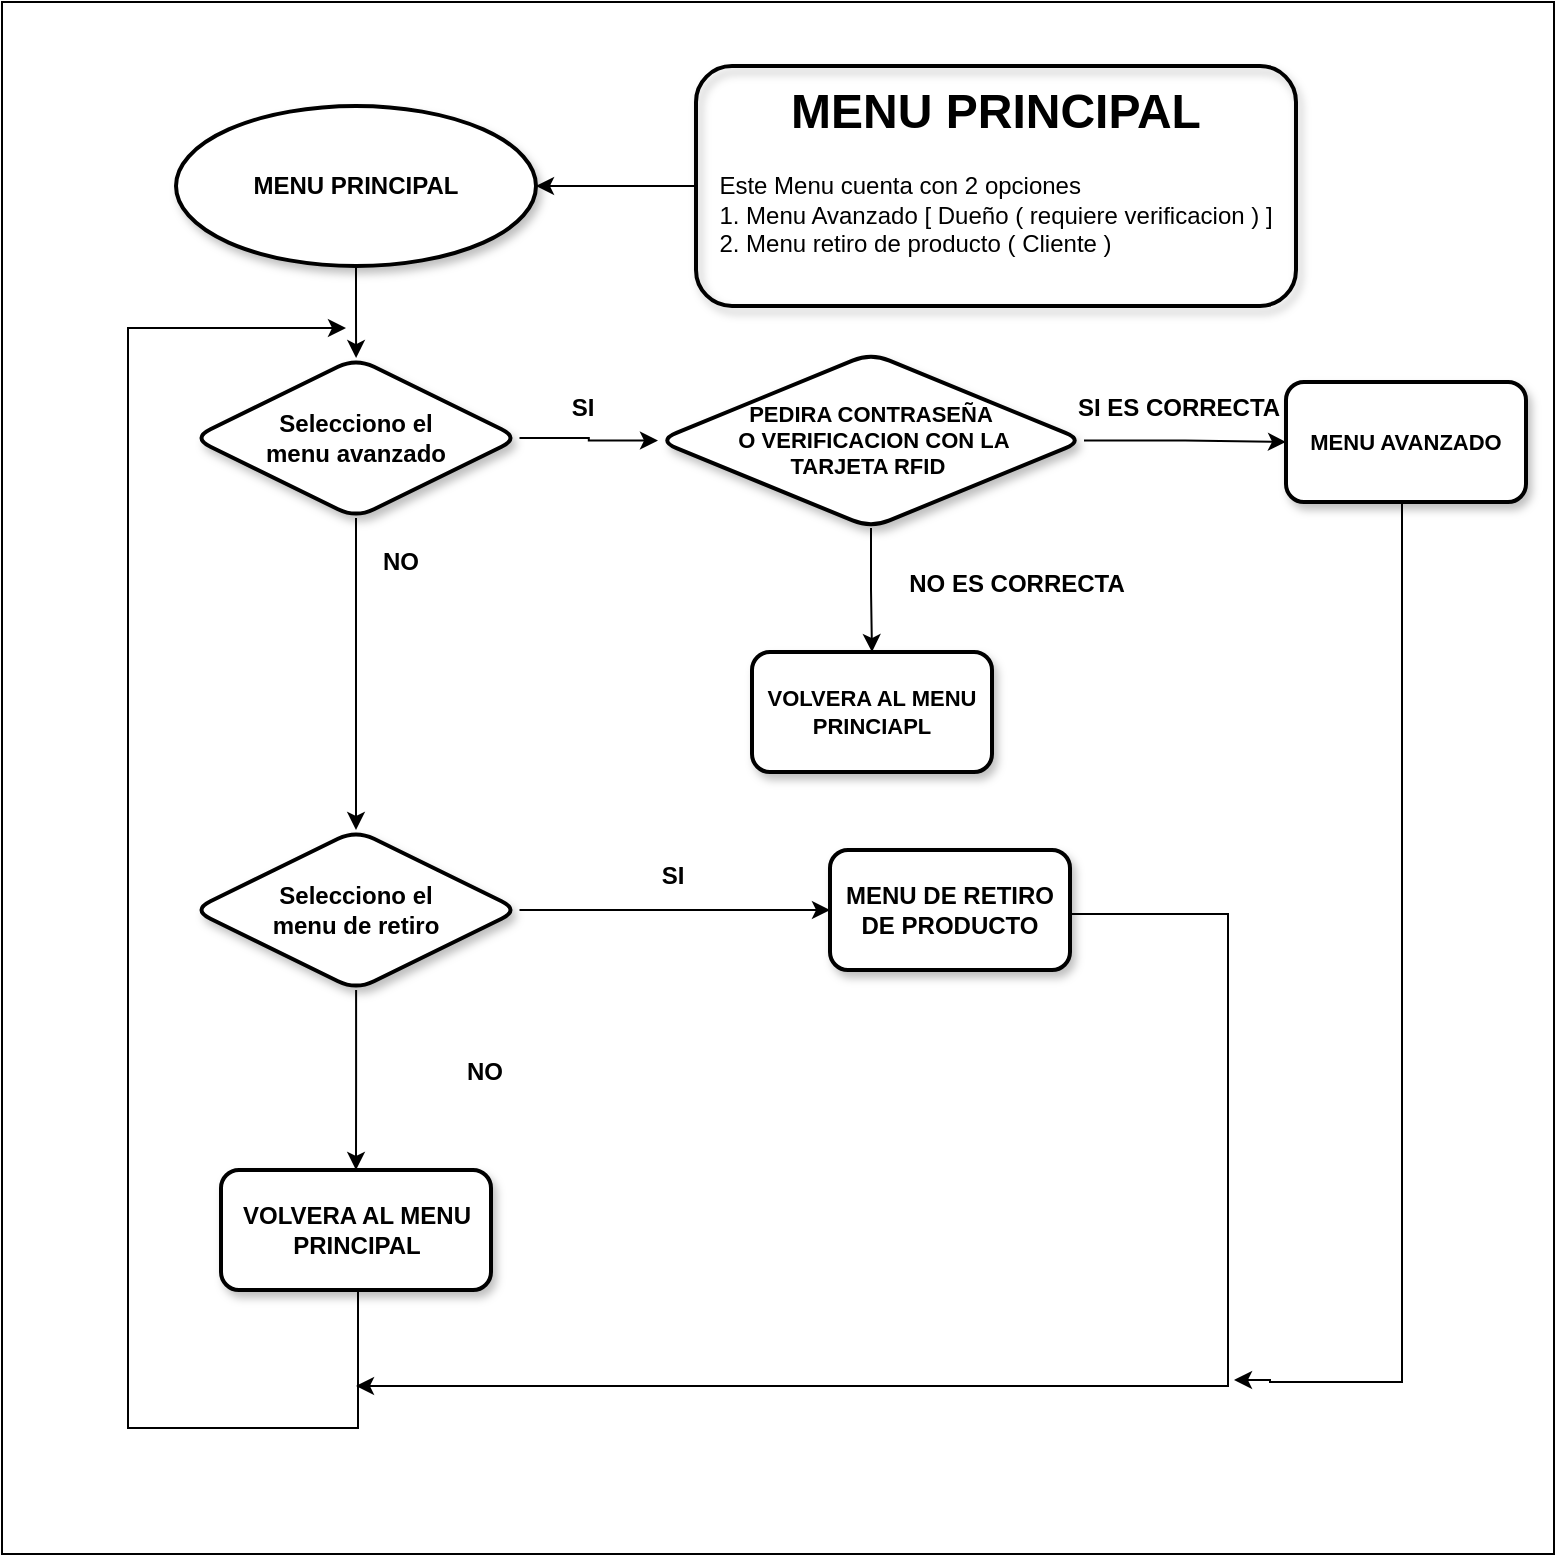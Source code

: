 <mxfile version="22.0.7" type="github" pages="4">
  <diagram name="Página-1" id="APF19slgnpA10nlGvX2n">
    <mxGraphModel dx="896" dy="466" grid="0" gridSize="10" guides="1" tooltips="1" connect="1" arrows="1" fold="1" page="1" pageScale="1" pageWidth="827" pageHeight="1169" math="0" shadow="0">
      <root>
        <mxCell id="0" />
        <mxCell id="1" parent="0" />
        <mxCell id="tMg9E9OkUHhhojzwBcNq-28" value="" style="whiteSpace=wrap;html=1;aspect=fixed;fontColor=#000000;" vertex="1" parent="1">
          <mxGeometry x="39" y="63" width="776" height="776" as="geometry" />
        </mxCell>
        <mxCell id="tMg9E9OkUHhhojzwBcNq-6" value="" style="edgeStyle=orthogonalEdgeStyle;rounded=0;orthogonalLoop=1;jettySize=auto;html=1;" edge="1" parent="1" source="tMg9E9OkUHhhojzwBcNq-1" target="tMg9E9OkUHhhojzwBcNq-5">
          <mxGeometry relative="1" as="geometry" />
        </mxCell>
        <mxCell id="tMg9E9OkUHhhojzwBcNq-1" value="&lt;font style=&quot;vertical-align: inherit;&quot;&gt;&lt;font style=&quot;vertical-align: inherit;&quot;&gt;MENU PRINCIPAL&lt;/font&gt;&lt;/font&gt;" style="ellipse;whiteSpace=wrap;html=1;fontStyle=1;strokeWidth=2;shadow=1;fontColor=#000000;" vertex="1" parent="1">
          <mxGeometry x="126" y="115" width="180" height="80" as="geometry" />
        </mxCell>
        <mxCell id="tMg9E9OkUHhhojzwBcNq-3" style="edgeStyle=orthogonalEdgeStyle;rounded=0;orthogonalLoop=1;jettySize=auto;html=1;entryX=1;entryY=0.5;entryDx=0;entryDy=0;" edge="1" parent="1" source="tMg9E9OkUHhhojzwBcNq-2" target="tMg9E9OkUHhhojzwBcNq-1">
          <mxGeometry relative="1" as="geometry" />
        </mxCell>
        <mxCell id="tMg9E9OkUHhhojzwBcNq-2" value="&lt;h1&gt;MENU PRINCIPAL&lt;/h1&gt;&lt;p&gt;&lt;/p&gt;&lt;div style=&quot;text-align: left;&quot;&gt;&lt;span style=&quot;background-color: initial;&quot;&gt;Este Menu cuenta con 2 opciones&amp;nbsp;&lt;/span&gt;&lt;/div&gt;&lt;div style=&quot;text-align: left;&quot;&gt;&lt;span style=&quot;background-color: initial;&quot;&gt;1. Menu Avanzado [ Dueño ( requiere verificacion ) ]&lt;/span&gt;&lt;/div&gt;&lt;div style=&quot;text-align: left;&quot;&gt;&lt;span style=&quot;background-color: initial;&quot;&gt;2. Menu retiro de producto ( Cliente )&lt;/span&gt;&lt;/div&gt;&lt;p&gt;&lt;/p&gt;" style="text;html=1;strokeColor=default;fillColor=none;spacing=5;spacingTop=-20;whiteSpace=wrap;overflow=hidden;rounded=1;verticalAlign=middle;align=center;fontStyle=0;shadow=1;strokeWidth=2;" vertex="1" parent="1">
          <mxGeometry x="386" y="95" width="300" height="120" as="geometry" />
        </mxCell>
        <mxCell id="tMg9E9OkUHhhojzwBcNq-8" value="" style="edgeStyle=orthogonalEdgeStyle;rounded=0;orthogonalLoop=1;jettySize=auto;html=1;" edge="1" parent="1" source="tMg9E9OkUHhhojzwBcNq-5" target="tMg9E9OkUHhhojzwBcNq-7">
          <mxGeometry relative="1" as="geometry" />
        </mxCell>
        <mxCell id="tMg9E9OkUHhhojzwBcNq-10" value="" style="edgeStyle=orthogonalEdgeStyle;rounded=0;orthogonalLoop=1;jettySize=auto;html=1;entryX=0;entryY=0.5;entryDx=0;entryDy=0;" edge="1" parent="1" source="tMg9E9OkUHhhojzwBcNq-5" target="tMg9E9OkUHhhojzwBcNq-11">
          <mxGeometry relative="1" as="geometry">
            <mxPoint x="348" y="281" as="targetPoint" />
          </mxGeometry>
        </mxCell>
        <mxCell id="tMg9E9OkUHhhojzwBcNq-5" value="Selecciono el&lt;br&gt;menu avanzado" style="rhombus;whiteSpace=wrap;html=1;fontStyle=1;strokeWidth=2;shadow=1;rounded=1;" vertex="1" parent="1">
          <mxGeometry x="134.25" y="241" width="163.5" height="80" as="geometry" />
        </mxCell>
        <mxCell id="tMg9E9OkUHhhojzwBcNq-22" value="" style="edgeStyle=orthogonalEdgeStyle;rounded=0;orthogonalLoop=1;jettySize=auto;html=1;" edge="1" parent="1" source="tMg9E9OkUHhhojzwBcNq-7" target="tMg9E9OkUHhhojzwBcNq-21">
          <mxGeometry relative="1" as="geometry" />
        </mxCell>
        <mxCell id="tMg9E9OkUHhhojzwBcNq-24" value="" style="edgeStyle=orthogonalEdgeStyle;rounded=0;orthogonalLoop=1;jettySize=auto;html=1;" edge="1" parent="1" source="tMg9E9OkUHhhojzwBcNq-7" target="tMg9E9OkUHhhojzwBcNq-23">
          <mxGeometry relative="1" as="geometry" />
        </mxCell>
        <mxCell id="tMg9E9OkUHhhojzwBcNq-7" value="Selecciono el&lt;br&gt;menu de retiro" style="rhombus;whiteSpace=wrap;html=1;fontStyle=1;strokeWidth=2;shadow=1;rounded=1;" vertex="1" parent="1">
          <mxGeometry x="134.25" y="477" width="163.5" height="80" as="geometry" />
        </mxCell>
        <mxCell id="tMg9E9OkUHhhojzwBcNq-18" value="" style="edgeStyle=orthogonalEdgeStyle;rounded=0;orthogonalLoop=1;jettySize=auto;html=1;" edge="1" parent="1" source="tMg9E9OkUHhhojzwBcNq-11" target="tMg9E9OkUHhhojzwBcNq-17">
          <mxGeometry relative="1" as="geometry" />
        </mxCell>
        <mxCell id="tMg9E9OkUHhhojzwBcNq-20" value="" style="edgeStyle=orthogonalEdgeStyle;rounded=0;orthogonalLoop=1;jettySize=auto;html=1;" edge="1" parent="1" source="tMg9E9OkUHhhojzwBcNq-11" target="tMg9E9OkUHhhojzwBcNq-19">
          <mxGeometry relative="1" as="geometry" />
        </mxCell>
        <mxCell id="tMg9E9OkUHhhojzwBcNq-11" value="PEDIRA CONTRASEÑA&lt;br&gt;&amp;nbsp;O VERIFICACION CON LA &lt;br&gt;TARJETA RFID&amp;nbsp;" style="rhombus;whiteSpace=wrap;html=1;fontSize=11;fontStyle=1;strokeWidth=2;shadow=1;rounded=1;" vertex="1" parent="1">
          <mxGeometry x="367" y="238.5" width="213" height="87.5" as="geometry" />
        </mxCell>
        <mxCell id="tMg9E9OkUHhhojzwBcNq-13" value="SI" style="text;html=1;align=center;verticalAlign=middle;resizable=0;points=[];autosize=1;strokeColor=none;fillColor=none;fontStyle=1" vertex="1" parent="1">
          <mxGeometry x="314" y="253" width="29" height="26" as="geometry" />
        </mxCell>
        <mxCell id="tMg9E9OkUHhhojzwBcNq-14" value="&lt;b&gt;NO&lt;/b&gt;" style="text;html=1;align=center;verticalAlign=middle;resizable=0;points=[];autosize=1;strokeColor=none;fillColor=none;" vertex="1" parent="1">
          <mxGeometry x="220" y="330" width="36" height="26" as="geometry" />
        </mxCell>
        <mxCell id="tMg9E9OkUHhhojzwBcNq-15" value="SI ES CORRECTA" style="text;html=1;align=center;verticalAlign=middle;resizable=0;points=[];autosize=1;strokeColor=none;fillColor=none;fontStyle=1" vertex="1" parent="1">
          <mxGeometry x="567" y="253" width="119" height="26" as="geometry" />
        </mxCell>
        <mxCell id="tMg9E9OkUHhhojzwBcNq-16" value="&lt;b&gt;NO ES CORRECTA&lt;/b&gt;" style="text;html=1;align=center;verticalAlign=middle;resizable=0;points=[];autosize=1;strokeColor=none;fillColor=none;" vertex="1" parent="1">
          <mxGeometry x="483" y="341" width="126" height="26" as="geometry" />
        </mxCell>
        <mxCell id="tMg9E9OkUHhhojzwBcNq-17" value="VOLVERA AL MENU PRINCIAPL" style="rounded=1;whiteSpace=wrap;html=1;fontSize=11;fontStyle=1;strokeWidth=2;shadow=1;" vertex="1" parent="1">
          <mxGeometry x="414" y="388" width="120" height="60" as="geometry" />
        </mxCell>
        <mxCell id="jfLacUqsPsJL3dJA0toA-6" style="edgeStyle=orthogonalEdgeStyle;rounded=0;orthogonalLoop=1;jettySize=auto;html=1;" edge="1" parent="1" source="tMg9E9OkUHhhojzwBcNq-19">
          <mxGeometry relative="1" as="geometry">
            <mxPoint x="655" y="752" as="targetPoint" />
            <Array as="points">
              <mxPoint x="739" y="753" />
              <mxPoint x="673" y="753" />
            </Array>
          </mxGeometry>
        </mxCell>
        <mxCell id="tMg9E9OkUHhhojzwBcNq-19" value="MENU AVANZADO" style="whiteSpace=wrap;html=1;fontSize=11;fontStyle=1;strokeWidth=2;shadow=1;rounded=1;" vertex="1" parent="1">
          <mxGeometry x="681" y="253" width="120" height="60" as="geometry" />
        </mxCell>
        <mxCell id="jfLacUqsPsJL3dJA0toA-4" style="edgeStyle=orthogonalEdgeStyle;rounded=0;orthogonalLoop=1;jettySize=auto;html=1;" edge="1" parent="1" source="tMg9E9OkUHhhojzwBcNq-21">
          <mxGeometry relative="1" as="geometry">
            <mxPoint x="216" y="755" as="targetPoint" />
            <Array as="points">
              <mxPoint x="652" y="519" />
              <mxPoint x="652" y="755" />
            </Array>
          </mxGeometry>
        </mxCell>
        <mxCell id="tMg9E9OkUHhhojzwBcNq-21" value="MENU DE RETIRO DE PRODUCTO" style="whiteSpace=wrap;html=1;fontStyle=1;strokeWidth=2;shadow=1;rounded=1;" vertex="1" parent="1">
          <mxGeometry x="453" y="487" width="120" height="60" as="geometry" />
        </mxCell>
        <mxCell id="tMg9E9OkUHhhojzwBcNq-27" style="edgeStyle=orthogonalEdgeStyle;rounded=0;orthogonalLoop=1;jettySize=auto;html=1;" edge="1" parent="1" source="tMg9E9OkUHhhojzwBcNq-23">
          <mxGeometry relative="1" as="geometry">
            <mxPoint x="211" y="226" as="targetPoint" />
            <Array as="points">
              <mxPoint x="217" y="776" />
              <mxPoint x="102" y="776" />
              <mxPoint x="102" y="226" />
            </Array>
          </mxGeometry>
        </mxCell>
        <mxCell id="tMg9E9OkUHhhojzwBcNq-23" value="VOLVERA AL MENU PRINCIPAL" style="whiteSpace=wrap;html=1;fontStyle=1;strokeWidth=2;shadow=1;rounded=1;" vertex="1" parent="1">
          <mxGeometry x="148.5" y="647" width="135" height="60" as="geometry" />
        </mxCell>
        <mxCell id="tMg9E9OkUHhhojzwBcNq-25" value="&lt;b&gt;NO&lt;/b&gt;" style="text;html=1;align=center;verticalAlign=middle;resizable=0;points=[];autosize=1;strokeColor=none;fillColor=none;" vertex="1" parent="1">
          <mxGeometry x="262" y="585" width="36" height="26" as="geometry" />
        </mxCell>
        <mxCell id="tMg9E9OkUHhhojzwBcNq-26" value="SI" style="text;html=1;align=center;verticalAlign=middle;resizable=0;points=[];autosize=1;strokeColor=none;fillColor=none;fontStyle=1" vertex="1" parent="1">
          <mxGeometry x="359" y="487" width="29" height="26" as="geometry" />
        </mxCell>
      </root>
    </mxGraphModel>
  </diagram>
  <diagram id="T8KoNWABM0PVfcYy2Pde" name="Página-2">
    <mxGraphModel dx="3248" dy="1690" grid="0" gridSize="10" guides="1" tooltips="1" connect="1" arrows="1" fold="1" page="1" pageScale="1" pageWidth="827" pageHeight="1169" math="0" shadow="0">
      <root>
        <mxCell id="0" />
        <mxCell id="1" parent="0" />
        <mxCell id="3du2_zEQxWvmOnbrJqdN-27" value="" style="rounded=0;whiteSpace=wrap;html=1;" vertex="1" parent="1">
          <mxGeometry x="12" y="22" width="802" height="1121" as="geometry" />
        </mxCell>
        <mxCell id="VKRl8uOC8hDVrYtvlJkm-4" value="" style="edgeStyle=orthogonalEdgeStyle;rounded=0;orthogonalLoop=1;jettySize=auto;html=1;" edge="1" parent="1" source="GXmu9PDsdeh57t1pYueH-1" target="VKRl8uOC8hDVrYtvlJkm-3">
          <mxGeometry relative="1" as="geometry" />
        </mxCell>
        <mxCell id="GXmu9PDsdeh57t1pYueH-1" value="&lt;font style=&quot;vertical-align: inherit;&quot;&gt;&lt;font style=&quot;vertical-align: inherit;&quot;&gt;MENÚ AVANZADO&lt;/font&gt;&lt;/font&gt;" style="ellipse;whiteSpace=wrap;html=1;fontStyle=1;strokeWidth=2;shadow=1;fontColor=#000000;" vertex="1" parent="1">
          <mxGeometry x="63.75" y="74" width="180" height="80" as="geometry" />
        </mxCell>
        <mxCell id="VKRl8uOC8hDVrYtvlJkm-1" value="&lt;h1&gt;MENÚ AVANZADO&lt;/h1&gt;&lt;p&gt;&lt;/p&gt;&lt;div style=&quot;text-align: left;&quot;&gt;&lt;span style=&quot;background-color: initial;&quot;&gt;Este Menú cuenta con 5 opciones&amp;nbsp;&lt;/span&gt;&lt;/div&gt;&lt;div style=&quot;text-align: left;&quot;&gt;&lt;span style=&quot;background-color: initial;&quot;&gt;1. Recargar una cuenta&lt;br&gt;&lt;/span&gt;&lt;/div&gt;&lt;div style=&quot;text-align: left;&quot;&gt;&lt;span style=&quot;background-color: initial;&quot;&gt;2. Crear nueva cuenta&lt;/span&gt;&lt;/div&gt;&lt;div style=&quot;text-align: left;&quot;&gt;&lt;span style=&quot;background-color: initial;&quot;&gt;3. Borrar cuentas&lt;/span&gt;&lt;/div&gt;&lt;div style=&quot;text-align: left;&quot;&gt;&lt;span style=&quot;background-color: initial;&quot;&gt;4. Imprimir los datos de la cuentas&lt;/span&gt;&lt;/div&gt;&lt;div style=&quot;text-align: left;&quot;&gt;&lt;span style=&quot;background-color: initial;&quot;&gt;5. Reabastecer Productos&lt;/span&gt;&lt;/div&gt;&lt;p&gt;&lt;/p&gt;" style="text;html=1;strokeColor=default;fillColor=none;spacing=5;spacingTop=-20;whiteSpace=wrap;overflow=hidden;rounded=1;verticalAlign=bottom;align=center;fontStyle=0;shadow=1;strokeWidth=2;" vertex="1" parent="1">
          <mxGeometry x="359.75" y="42" width="300" height="152" as="geometry" />
        </mxCell>
        <mxCell id="VKRl8uOC8hDVrYtvlJkm-2" style="edgeStyle=orthogonalEdgeStyle;rounded=0;orthogonalLoop=1;jettySize=auto;html=1;entryX=-0.006;entryY=0.475;entryDx=0;entryDy=0;entryPerimeter=0;" edge="1" parent="1" source="GXmu9PDsdeh57t1pYueH-1" target="VKRl8uOC8hDVrYtvlJkm-1">
          <mxGeometry relative="1" as="geometry" />
        </mxCell>
        <mxCell id="LBh9ZoM1g0-7cwNT_YLq-2" value="" style="edgeStyle=orthogonalEdgeStyle;rounded=0;orthogonalLoop=1;jettySize=auto;html=1;" edge="1" parent="1" source="VKRl8uOC8hDVrYtvlJkm-3" target="LBh9ZoM1g0-7cwNT_YLq-1">
          <mxGeometry relative="1" as="geometry" />
        </mxCell>
        <mxCell id="LBh9ZoM1g0-7cwNT_YLq-10" value="" style="edgeStyle=orthogonalEdgeStyle;rounded=0;orthogonalLoop=1;jettySize=auto;html=1;" edge="1" parent="1" source="VKRl8uOC8hDVrYtvlJkm-3" target="LBh9ZoM1g0-7cwNT_YLq-9">
          <mxGeometry relative="1" as="geometry" />
        </mxCell>
        <mxCell id="VKRl8uOC8hDVrYtvlJkm-3" value="Selecciono menú:&lt;br&gt;recargar cuenta" style="rhombus;whiteSpace=wrap;html=1;fontColor=#000000;fontStyle=1;strokeWidth=2;shadow=1;" vertex="1" parent="1">
          <mxGeometry x="62.25" y="265" width="183" height="80" as="geometry" />
        </mxCell>
        <mxCell id="LBh9ZoM1g0-7cwNT_YLq-4" value="" style="edgeStyle=orthogonalEdgeStyle;rounded=0;orthogonalLoop=1;jettySize=auto;html=1;" edge="1" parent="1" source="LBh9ZoM1g0-7cwNT_YLq-1" target="LBh9ZoM1g0-7cwNT_YLq-3">
          <mxGeometry relative="1" as="geometry" />
        </mxCell>
        <mxCell id="3du2_zEQxWvmOnbrJqdN-5" value="" style="edgeStyle=orthogonalEdgeStyle;rounded=0;orthogonalLoop=1;jettySize=auto;html=1;" edge="1" parent="1" source="LBh9ZoM1g0-7cwNT_YLq-1" target="3du2_zEQxWvmOnbrJqdN-4">
          <mxGeometry relative="1" as="geometry" />
        </mxCell>
        <mxCell id="LBh9ZoM1g0-7cwNT_YLq-1" value="Selecciono menú:&lt;br&gt;crear nueva cuenta" style="rhombus;whiteSpace=wrap;html=1;fontColor=#000000;fontStyle=1;strokeWidth=2;shadow=1;" vertex="1" parent="1">
          <mxGeometry x="62.25" y="425" width="183" height="80" as="geometry" />
        </mxCell>
        <mxCell id="LBh9ZoM1g0-7cwNT_YLq-6" value="" style="edgeStyle=orthogonalEdgeStyle;rounded=0;orthogonalLoop=1;jettySize=auto;html=1;" edge="1" parent="1" source="LBh9ZoM1g0-7cwNT_YLq-3" target="LBh9ZoM1g0-7cwNT_YLq-5">
          <mxGeometry relative="1" as="geometry" />
        </mxCell>
        <mxCell id="3du2_zEQxWvmOnbrJqdN-8" value="" style="edgeStyle=orthogonalEdgeStyle;rounded=0;orthogonalLoop=1;jettySize=auto;html=1;" edge="1" parent="1" source="LBh9ZoM1g0-7cwNT_YLq-3" target="3du2_zEQxWvmOnbrJqdN-7">
          <mxGeometry relative="1" as="geometry" />
        </mxCell>
        <mxCell id="LBh9ZoM1g0-7cwNT_YLq-3" value="Selecciono menú:&lt;br&gt;borrar cuentas" style="rhombus;whiteSpace=wrap;html=1;fontColor=#000000;fontStyle=1;strokeWidth=2;shadow=1;" vertex="1" parent="1">
          <mxGeometry x="62.25" y="585" width="183" height="80" as="geometry" />
        </mxCell>
        <mxCell id="LBh9ZoM1g0-7cwNT_YLq-8" value="" style="edgeStyle=orthogonalEdgeStyle;rounded=0;orthogonalLoop=1;jettySize=auto;html=1;" edge="1" parent="1" source="LBh9ZoM1g0-7cwNT_YLq-5" target="LBh9ZoM1g0-7cwNT_YLq-7">
          <mxGeometry relative="1" as="geometry" />
        </mxCell>
        <mxCell id="3du2_zEQxWvmOnbrJqdN-16" value="" style="edgeStyle=orthogonalEdgeStyle;rounded=0;orthogonalLoop=1;jettySize=auto;html=1;" edge="1" parent="1" source="LBh9ZoM1g0-7cwNT_YLq-5" target="3du2_zEQxWvmOnbrJqdN-15">
          <mxGeometry relative="1" as="geometry" />
        </mxCell>
        <mxCell id="LBh9ZoM1g0-7cwNT_YLq-5" value="Selecciono menú:&lt;br&gt;Imprimir datos de&lt;br&gt;las cuentas" style="rhombus;whiteSpace=wrap;html=1;fontColor=#000000;fontStyle=1;strokeWidth=2;shadow=1;" vertex="1" parent="1">
          <mxGeometry x="62.25" y="745" width="183" height="89" as="geometry" />
        </mxCell>
        <mxCell id="3du2_zEQxWvmOnbrJqdN-21" value="" style="edgeStyle=orthogonalEdgeStyle;rounded=0;orthogonalLoop=1;jettySize=auto;html=1;" edge="1" parent="1" source="LBh9ZoM1g0-7cwNT_YLq-7" target="3du2_zEQxWvmOnbrJqdN-20">
          <mxGeometry relative="1" as="geometry" />
        </mxCell>
        <mxCell id="3du2_zEQxWvmOnbrJqdN-26" style="edgeStyle=orthogonalEdgeStyle;rounded=0;orthogonalLoop=1;jettySize=auto;html=1;" edge="1" parent="1" source="LBh9ZoM1g0-7cwNT_YLq-7">
          <mxGeometry relative="1" as="geometry">
            <mxPoint x="151" y="238" as="targetPoint" />
            <Array as="points">
              <mxPoint x="154" y="1068" />
              <mxPoint x="27" y="244" />
            </Array>
          </mxGeometry>
        </mxCell>
        <mxCell id="LBh9ZoM1g0-7cwNT_YLq-7" value="Selecciono menú:&lt;br&gt;reabastecer&lt;br&gt;&amp;nbsp;productos" style="rhombus;whiteSpace=wrap;html=1;fontColor=#000000;fontStyle=1;strokeWidth=2;shadow=1;" vertex="1" parent="1">
          <mxGeometry x="58" y="912" width="191.5" height="80" as="geometry" />
        </mxCell>
        <mxCell id="LBh9ZoM1g0-7cwNT_YLq-12" value="" style="edgeStyle=orthogonalEdgeStyle;rounded=0;orthogonalLoop=1;jettySize=auto;html=1;" edge="1" parent="1" source="LBh9ZoM1g0-7cwNT_YLq-9" target="LBh9ZoM1g0-7cwNT_YLq-11">
          <mxGeometry relative="1" as="geometry" />
        </mxCell>
        <mxCell id="LBh9ZoM1g0-7cwNT_YLq-9" value="Ingresar id de la cuenta" style="whiteSpace=wrap;html=1;fontColor=#000000;fontStyle=1;strokeWidth=2;shadow=1;" vertex="1" parent="1">
          <mxGeometry x="286" y="275" width="120" height="60" as="geometry" />
        </mxCell>
        <mxCell id="LBh9ZoM1g0-7cwNT_YLq-14" value="" style="edgeStyle=orthogonalEdgeStyle;rounded=0;orthogonalLoop=1;jettySize=auto;html=1;" edge="1" parent="1" source="LBh9ZoM1g0-7cwNT_YLq-11" target="LBh9ZoM1g0-7cwNT_YLq-13">
          <mxGeometry relative="1" as="geometry" />
        </mxCell>
        <mxCell id="LBh9ZoM1g0-7cwNT_YLq-11" value="Ingresar&lt;br&gt;Cantidad a recargar&amp;nbsp;" style="whiteSpace=wrap;html=1;fontColor=#000000;fontStyle=1;strokeWidth=2;shadow=1;" vertex="1" parent="1">
          <mxGeometry x="445" y="275" width="134" height="60" as="geometry" />
        </mxCell>
        <mxCell id="LBh9ZoM1g0-7cwNT_YLq-13" value="Menú Principal" style="whiteSpace=wrap;html=1;fontColor=#000000;fontStyle=1;strokeWidth=2;shadow=1;" vertex="1" parent="1">
          <mxGeometry x="620" y="275" width="134" height="60" as="geometry" />
        </mxCell>
        <mxCell id="3du2_zEQxWvmOnbrJqdN-1" value="&lt;b&gt;NO&lt;/b&gt;" style="text;html=1;align=center;verticalAlign=middle;resizable=0;points=[];autosize=1;strokeColor=none;fillColor=none;" vertex="1" parent="1">
          <mxGeometry x="151" y="350" width="36" height="26" as="geometry" />
        </mxCell>
        <mxCell id="3du2_zEQxWvmOnbrJqdN-2" value="&lt;b&gt;SI&lt;br&gt;&lt;/b&gt;" style="text;html=1;align=center;verticalAlign=middle;resizable=0;points=[];autosize=1;strokeColor=none;fillColor=none;" vertex="1" parent="1">
          <mxGeometry x="242" y="273" width="29" height="26" as="geometry" />
        </mxCell>
        <mxCell id="3du2_zEQxWvmOnbrJqdN-3" value="&lt;b&gt;NO&lt;/b&gt;" style="text;html=1;align=center;verticalAlign=middle;resizable=0;points=[];autosize=1;strokeColor=none;fillColor=none;" vertex="1" parent="1">
          <mxGeometry x="151" y="523" width="36" height="26" as="geometry" />
        </mxCell>
        <mxCell id="3du2_zEQxWvmOnbrJqdN-4" value="MENÚ&lt;br&gt;&amp;nbsp;CREAR NUEVA CUENTA" style="whiteSpace=wrap;html=1;fontColor=#000000;fontStyle=1;strokeWidth=2;shadow=1;" vertex="1" parent="1">
          <mxGeometry x="320" y="435" width="159" height="60" as="geometry" />
        </mxCell>
        <mxCell id="3du2_zEQxWvmOnbrJqdN-6" value="&lt;b&gt;SI&lt;br&gt;&lt;/b&gt;" style="text;html=1;align=center;verticalAlign=middle;resizable=0;points=[];autosize=1;strokeColor=none;fillColor=none;" vertex="1" parent="1">
          <mxGeometry x="245.25" y="437" width="29" height="26" as="geometry" />
        </mxCell>
        <mxCell id="3du2_zEQxWvmOnbrJqdN-10" value="" style="edgeStyle=orthogonalEdgeStyle;rounded=0;orthogonalLoop=1;jettySize=auto;html=1;" edge="1" parent="1" source="3du2_zEQxWvmOnbrJqdN-7" target="3du2_zEQxWvmOnbrJqdN-9">
          <mxGeometry relative="1" as="geometry" />
        </mxCell>
        <mxCell id="3du2_zEQxWvmOnbrJqdN-7" value="Borra todas las cuentas" style="whiteSpace=wrap;html=1;fontColor=#000000;fontStyle=1;strokeWidth=2;shadow=1;" vertex="1" parent="1">
          <mxGeometry x="304" y="595" width="120" height="60" as="geometry" />
        </mxCell>
        <mxCell id="3du2_zEQxWvmOnbrJqdN-9" value="Menú Principal" style="whiteSpace=wrap;html=1;fontColor=#000000;fontStyle=1;strokeWidth=2;shadow=1;" vertex="1" parent="1">
          <mxGeometry x="504" y="595" width="120" height="60" as="geometry" />
        </mxCell>
        <mxCell id="3du2_zEQxWvmOnbrJqdN-11" value="&lt;b&gt;NO&lt;/b&gt;" style="text;html=1;align=center;verticalAlign=middle;resizable=0;points=[];autosize=1;strokeColor=none;fillColor=none;" vertex="1" parent="1">
          <mxGeometry x="151" y="683" width="36" height="26" as="geometry" />
        </mxCell>
        <mxCell id="3du2_zEQxWvmOnbrJqdN-12" value="&lt;b&gt;SI&lt;br&gt;&lt;/b&gt;" style="text;html=1;align=center;verticalAlign=middle;resizable=0;points=[];autosize=1;strokeColor=none;fillColor=none;" vertex="1" parent="1">
          <mxGeometry x="242" y="591" width="29" height="26" as="geometry" />
        </mxCell>
        <mxCell id="3du2_zEQxWvmOnbrJqdN-13" value="&lt;b&gt;SI&lt;br&gt;&lt;/b&gt;" style="text;html=1;align=center;verticalAlign=middle;resizable=0;points=[];autosize=1;strokeColor=none;fillColor=none;" vertex="1" parent="1">
          <mxGeometry x="245.25" y="762" width="29" height="26" as="geometry" />
        </mxCell>
        <mxCell id="3du2_zEQxWvmOnbrJqdN-14" value="&lt;b&gt;NO&lt;/b&gt;" style="text;html=1;align=center;verticalAlign=middle;resizable=0;points=[];autosize=1;strokeColor=none;fillColor=none;" vertex="1" parent="1">
          <mxGeometry x="151" y="846" width="36" height="26" as="geometry" />
        </mxCell>
        <mxCell id="3du2_zEQxWvmOnbrJqdN-18" value="" style="edgeStyle=orthogonalEdgeStyle;rounded=0;orthogonalLoop=1;jettySize=auto;html=1;" edge="1" parent="1" source="3du2_zEQxWvmOnbrJqdN-15" target="3du2_zEQxWvmOnbrJqdN-17">
          <mxGeometry relative="1" as="geometry" />
        </mxCell>
        <mxCell id="3du2_zEQxWvmOnbrJqdN-15" value="Imprime en el monitor&lt;br&gt;&amp;nbsp;Serial del arduino IDE todos&lt;br&gt;&amp;nbsp;los datos de las cuentas" style="whiteSpace=wrap;html=1;fontColor=#000000;fontStyle=1;strokeWidth=2;shadow=1;" vertex="1" parent="1">
          <mxGeometry x="309" y="759.5" width="166" height="60" as="geometry" />
        </mxCell>
        <mxCell id="3du2_zEQxWvmOnbrJqdN-17" value="Menú Principal" style="whiteSpace=wrap;html=1;fontColor=#000000;fontStyle=1;strokeWidth=2;shadow=1;" vertex="1" parent="1">
          <mxGeometry x="526" y="759.5" width="120" height="60" as="geometry" />
        </mxCell>
        <mxCell id="3du2_zEQxWvmOnbrJqdN-23" value="" style="edgeStyle=orthogonalEdgeStyle;rounded=0;orthogonalLoop=1;jettySize=auto;html=1;" edge="1" parent="1" source="3du2_zEQxWvmOnbrJqdN-20" target="3du2_zEQxWvmOnbrJqdN-22">
          <mxGeometry relative="1" as="geometry" />
        </mxCell>
        <mxCell id="3du2_zEQxWvmOnbrJqdN-20" value="Establece la cantidad de producto a su máximo&amp;nbsp;" style="whiteSpace=wrap;html=1;fontColor=#000000;fontStyle=1;strokeWidth=2;shadow=1;" vertex="1" parent="1">
          <mxGeometry x="311.5" y="922" width="161" height="60" as="geometry" />
        </mxCell>
        <mxCell id="3du2_zEQxWvmOnbrJqdN-22" value="Menú Principal" style="whiteSpace=wrap;html=1;fontColor=#000000;fontStyle=1;strokeWidth=2;shadow=1;" vertex="1" parent="1">
          <mxGeometry x="535" y="922" width="147" height="60" as="geometry" />
        </mxCell>
        <mxCell id="3du2_zEQxWvmOnbrJqdN-24" value="&lt;b&gt;NO&lt;/b&gt;" style="text;html=1;align=center;verticalAlign=middle;resizable=0;points=[];autosize=1;strokeColor=none;fillColor=none;" vertex="1" parent="1">
          <mxGeometry x="156" y="1000" width="36" height="26" as="geometry" />
        </mxCell>
        <mxCell id="3du2_zEQxWvmOnbrJqdN-25" value="&lt;b&gt;SI&lt;br&gt;&lt;/b&gt;" style="text;html=1;align=center;verticalAlign=middle;resizable=0;points=[];autosize=1;strokeColor=none;fillColor=none;" vertex="1" parent="1">
          <mxGeometry x="249.5" y="922" width="29" height="26" as="geometry" />
        </mxCell>
      </root>
    </mxGraphModel>
  </diagram>
  <diagram id="S-Bk1MzVxyzMydlBo55L" name="Página-3">
    <mxGraphModel dx="1299" dy="676" grid="0" gridSize="10" guides="1" tooltips="1" connect="1" arrows="1" fold="1" page="1" pageScale="1" pageWidth="827" pageHeight="1169" math="0" shadow="0">
      <root>
        <mxCell id="0" />
        <mxCell id="1" parent="0" />
        <mxCell id="RsX6XOw2Q_Ay7aeV0p9U-4" value="" style="edgeStyle=orthogonalEdgeStyle;rounded=0;orthogonalLoop=1;jettySize=auto;html=1;" edge="1" parent="1" source="PbqSbnh_YBmSwbT2yjgQ-1" target="RsX6XOw2Q_Ay7aeV0p9U-1">
          <mxGeometry relative="1" as="geometry" />
        </mxCell>
        <mxCell id="RsX6XOw2Q_Ay7aeV0p9U-6" value="" style="edgeStyle=orthogonalEdgeStyle;rounded=0;orthogonalLoop=1;jettySize=auto;html=1;" edge="1" parent="1" source="PbqSbnh_YBmSwbT2yjgQ-1" target="RsX6XOw2Q_Ay7aeV0p9U-5">
          <mxGeometry relative="1" as="geometry" />
        </mxCell>
        <mxCell id="PbqSbnh_YBmSwbT2yjgQ-1" value="&lt;font style=&quot;vertical-align: inherit;&quot;&gt;&lt;font style=&quot;vertical-align: inherit;&quot;&gt;MENÚ RETIRO DE PRODUCTO&lt;/font&gt;&lt;/font&gt;" style="ellipse;whiteSpace=wrap;html=1;fontStyle=1;strokeWidth=2;shadow=1;fontColor=#000000;" vertex="1" parent="1">
          <mxGeometry x="22.75" y="85" width="205" height="80" as="geometry" />
        </mxCell>
        <mxCell id="RsX6XOw2Q_Ay7aeV0p9U-10" value="" style="edgeStyle=orthogonalEdgeStyle;rounded=0;orthogonalLoop=1;jettySize=auto;html=1;" edge="1" parent="1" source="RsX6XOw2Q_Ay7aeV0p9U-5" target="RsX6XOw2Q_Ay7aeV0p9U-9">
          <mxGeometry relative="1" as="geometry" />
        </mxCell>
        <mxCell id="RsX6XOw2Q_Ay7aeV0p9U-5" value="Ingreso por:&lt;br&gt;ID y Contraseña ,&lt;br&gt;Tarjeta RFID o NFC" style="rhombus;whiteSpace=wrap;html=1;fontColor=#000000;fontStyle=1;strokeWidth=2;shadow=1;" vertex="1" parent="1">
          <mxGeometry x="21" y="289" width="208.5" height="95" as="geometry" />
        </mxCell>
        <mxCell id="RsX6XOw2Q_Ay7aeV0p9U-16" value="" style="edgeStyle=orthogonalEdgeStyle;rounded=0;orthogonalLoop=1;jettySize=auto;html=1;" edge="1" parent="1" source="RsX6XOw2Q_Ay7aeV0p9U-9" target="RsX6XOw2Q_Ay7aeV0p9U-15">
          <mxGeometry relative="1" as="geometry" />
        </mxCell>
        <mxCell id="fpdJwW7an66zHZ6JzAMM-10" style="edgeStyle=orthogonalEdgeStyle;rounded=0;orthogonalLoop=1;jettySize=auto;html=1;entryX=0.5;entryY=0;entryDx=0;entryDy=0;" edge="1" parent="1" source="RsX6XOw2Q_Ay7aeV0p9U-13" target="fpdJwW7an66zHZ6JzAMM-9">
          <mxGeometry relative="1" as="geometry" />
        </mxCell>
        <mxCell id="fpdJwW7an66zHZ6JzAMM-20" style="edgeStyle=orthogonalEdgeStyle;rounded=0;orthogonalLoop=1;jettySize=auto;html=1;entryX=0.5;entryY=0;entryDx=0;entryDy=0;" edge="1" parent="1" source="RsX6XOw2Q_Ay7aeV0p9U-13" target="fpdJwW7an66zHZ6JzAMM-14">
          <mxGeometry relative="1" as="geometry">
            <mxPoint x="257" y="567" as="targetPoint" />
            <Array as="points">
              <mxPoint x="771" y="338" />
              <mxPoint x="771" y="567" />
              <mxPoint x="259" y="567" />
            </Array>
          </mxGeometry>
        </mxCell>
        <mxCell id="RsX6XOw2Q_Ay7aeV0p9U-13" value="Tiene suficiente&lt;br&gt;&amp;nbsp;DInero?" style="rhombus;whiteSpace=wrap;html=1;fontColor=#000000;fontStyle=1;strokeWidth=2;shadow=1;" vertex="1" parent="1">
          <mxGeometry x="578" y="289.74" width="139" height="93.5" as="geometry" />
        </mxCell>
        <mxCell id="RsX6XOw2Q_Ay7aeV0p9U-17" style="edgeStyle=orthogonalEdgeStyle;rounded=0;orthogonalLoop=1;jettySize=auto;html=1;entryX=0;entryY=0.5;entryDx=0;entryDy=0;" edge="1" parent="1" source="RsX6XOw2Q_Ay7aeV0p9U-15" target="RsX6XOw2Q_Ay7aeV0p9U-13">
          <mxGeometry relative="1" as="geometry">
            <mxPoint x="560.676" y="336.495" as="targetPoint" />
          </mxGeometry>
        </mxCell>
        <mxCell id="fpdJwW7an66zHZ6JzAMM-8" value="" style="edgeStyle=orthogonalEdgeStyle;rounded=0;orthogonalLoop=1;jettySize=auto;html=1;" edge="1" parent="1" source="RsX6XOw2Q_Ay7aeV0p9U-15" target="fpdJwW7an66zHZ6JzAMM-7">
          <mxGeometry relative="1" as="geometry" />
        </mxCell>
        <mxCell id="RsX6XOw2Q_Ay7aeV0p9U-15" value="Tiene &lt;br&gt;suficiente&lt;br&gt;&amp;nbsp;producto?" style="rhombus;whiteSpace=wrap;html=1;fontColor=#000000;fontStyle=1;strokeWidth=2;shadow=1;" vertex="1" parent="1">
          <mxGeometry x="390" y="290.87" width="151" height="91.25" as="geometry" />
        </mxCell>
        <mxCell id="fpdJwW7an66zHZ6JzAMM-1" value="&lt;b&gt;SI&lt;br&gt;&lt;/b&gt;" style="text;html=1;align=center;verticalAlign=middle;resizable=0;points=[];autosize=1;strokeColor=none;fillColor=none;" vertex="1" parent="1">
          <mxGeometry x="229.5" y="311" width="29" height="26" as="geometry" />
        </mxCell>
        <mxCell id="fpdJwW7an66zHZ6JzAMM-2" value="&lt;b&gt;SI&lt;br&gt;&lt;/b&gt;" style="text;html=1;align=center;verticalAlign=middle;resizable=0;points=[];autosize=1;strokeColor=none;fillColor=none;" vertex="1" parent="1">
          <mxGeometry x="541" y="311" width="29" height="26" as="geometry" />
        </mxCell>
        <mxCell id="fpdJwW7an66zHZ6JzAMM-3" value="&lt;b&gt;SI&lt;br&gt;&lt;/b&gt;" style="text;html=1;align=center;verticalAlign=middle;resizable=0;points=[];autosize=1;strokeColor=none;fillColor=none;" vertex="1" parent="1">
          <mxGeometry x="719" y="311" width="29" height="26" as="geometry" />
        </mxCell>
        <mxCell id="fpdJwW7an66zHZ6JzAMM-4" value="&lt;b&gt;NO&lt;br&gt;&lt;/b&gt;" style="text;html=1;align=center;verticalAlign=middle;resizable=0;points=[];autosize=1;strokeColor=none;fillColor=none;" vertex="1" parent="1">
          <mxGeometry x="646" y="387" width="36" height="26" as="geometry" />
        </mxCell>
        <mxCell id="fpdJwW7an66zHZ6JzAMM-6" value="&lt;b&gt;NO&lt;br&gt;&lt;/b&gt;" style="text;html=1;align=center;verticalAlign=middle;resizable=0;points=[];autosize=1;strokeColor=none;fillColor=none;" vertex="1" parent="1">
          <mxGeometry x="133" y="387" width="36" height="26" as="geometry" />
        </mxCell>
        <mxCell id="fpdJwW7an66zHZ6JzAMM-9" value="Menú Principal" style="whiteSpace=wrap;html=1;fontColor=#000000;fontStyle=1;strokeWidth=2;shadow=1;" vertex="1" parent="1">
          <mxGeometry x="587.5" y="426.5" width="120" height="42.01" as="geometry" />
        </mxCell>
        <mxCell id="fpdJwW7an66zHZ6JzAMM-17" value="" style="edgeStyle=orthogonalEdgeStyle;rounded=0;orthogonalLoop=1;jettySize=auto;html=1;" edge="1" parent="1" source="fpdJwW7an66zHZ6JzAMM-14" target="fpdJwW7an66zHZ6JzAMM-16">
          <mxGeometry relative="1" as="geometry" />
        </mxCell>
        <mxCell id="fpdJwW7an66zHZ6JzAMM-14" value="Resta el total, a su saldo actual" style="whiteSpace=wrap;html=1;rounded=1;strokeWidth=2;shadow=1;fontStyle=1" vertex="1" parent="1">
          <mxGeometry x="199.25" y="594" width="120" height="60" as="geometry" />
        </mxCell>
        <mxCell id="fpdJwW7an66zHZ6JzAMM-19" value="" style="edgeStyle=orthogonalEdgeStyle;rounded=0;orthogonalLoop=1;jettySize=auto;html=1;" edge="1" parent="1" source="fpdJwW7an66zHZ6JzAMM-16" target="fpdJwW7an66zHZ6JzAMM-18">
          <mxGeometry relative="1" as="geometry" />
        </mxCell>
        <mxCell id="fpdJwW7an66zHZ6JzAMM-16" value="Resta la cantidad de produco que se retiro de la maquina" style="whiteSpace=wrap;html=1;rounded=1;strokeWidth=2;shadow=1;fontStyle=1" vertex="1" parent="1">
          <mxGeometry x="140" y="693" width="239" height="60" as="geometry" />
        </mxCell>
        <mxCell id="fpdJwW7an66zHZ6JzAMM-18" value="Menú Principal" style="whiteSpace=wrap;html=1;rounded=1;strokeWidth=2;shadow=1;fontStyle=1;" vertex="1" parent="1">
          <mxGeometry x="199.25" y="790" width="120" height="60" as="geometry" />
        </mxCell>
        <mxCell id="6VQd5aPv2BuhiYKHWMlM-1" value="" style="swimlane;startSize=0;" vertex="1" parent="1">
          <mxGeometry x="5.25" y="13" width="804.75" height="934" as="geometry" />
        </mxCell>
        <mxCell id="RsX6XOw2Q_Ay7aeV0p9U-9" value="Selección&amp;nbsp; de &lt;br&gt;producto y cantidad&lt;br&gt;&amp;nbsp;de producto" style="whiteSpace=wrap;html=1;fontColor=#000000;fontStyle=1;strokeWidth=2;shadow=1;" vertex="1" parent="6VQd5aPv2BuhiYKHWMlM-1">
          <mxGeometry x="265.75" y="283.24" width="86" height="80.5" as="geometry" />
        </mxCell>
        <mxCell id="fpdJwW7an66zHZ6JzAMM-7" value="Menú Principal" style="whiteSpace=wrap;html=1;fontColor=#000000;fontStyle=1;strokeWidth=2;shadow=1;" vertex="1" parent="6VQd5aPv2BuhiYKHWMlM-1">
          <mxGeometry x="400.25" y="413.5" width="120" height="42.01" as="geometry" />
        </mxCell>
        <mxCell id="fpdJwW7an66zHZ6JzAMM-5" value="&lt;b&gt;NO&lt;br&gt;&lt;/b&gt;" style="text;html=1;align=center;verticalAlign=middle;resizable=0;points=[];autosize=1;strokeColor=none;fillColor=none;" vertex="1" parent="6VQd5aPv2BuhiYKHWMlM-1">
          <mxGeometry x="460.75" y="375" width="36" height="26" as="geometry" />
        </mxCell>
        <mxCell id="RsX6XOw2Q_Ay7aeV0p9U-1" value="&lt;h1&gt;MENÚ RETIRO DE PRODUCTO&lt;/h1&gt;&lt;p&gt;&lt;/p&gt;&lt;div style=&quot;&quot;&gt;&lt;div style=&quot;text-align: left;&quot;&gt;&lt;span style=&quot;background-color: initial;&quot;&gt;Este Menú cuenta requiere el ingreso de una cuenta existente,&lt;/span&gt;&lt;/div&gt;&lt;span style=&quot;background-color: initial;&quot;&gt;&lt;div style=&quot;text-align: left;&quot;&gt;&lt;span style=&quot;background-color: initial;&quot;&gt;tiene 3 maneras para ingresar a la cuenta y retirar un producto.&lt;/span&gt;&lt;/div&gt;&lt;/span&gt;&lt;/div&gt;&lt;div style=&quot;text-align: left;&quot;&gt;&lt;span style=&quot;background-color: initial;&quot;&gt;&lt;br&gt;&lt;/span&gt;&lt;/div&gt;&lt;div style=&quot;text-align: left;&quot;&gt;&lt;span style=&quot;background-color: initial;&quot;&gt;1. ID y Contraseña de la cuenta&lt;/span&gt;&lt;/div&gt;&lt;div style=&quot;text-align: left;&quot;&gt;&lt;span style=&quot;background-color: initial;&quot;&gt;2. Tarjerta RFID ( En caso de que registro la tarjeta RFID al momento de crear&amp;nbsp; &amp;nbsp; &amp;nbsp; &amp;nbsp; &amp;nbsp; &amp;nbsp; &amp;nbsp; &amp;nbsp; &amp;nbsp; &amp;nbsp; &amp;nbsp; &amp;nbsp; &amp;nbsp; &amp;nbsp; &amp;nbsp; &amp;nbsp;la cuenta )&lt;/span&gt;&lt;/div&gt;&lt;div style=&quot;&quot;&gt;&lt;div style=&quot;text-align: left;&quot;&gt;&lt;span style=&quot;background-color: initial;&quot;&gt;3. NFC&amp;nbsp; ( SI su telefono es compatible con esta funcion y si lo registro al&lt;/span&gt;&lt;/div&gt;&lt;span style=&quot;background-color: initial;&quot;&gt;&lt;div style=&quot;text-align: left;&quot;&gt;&lt;span style=&quot;background-color: initial;&quot;&gt;&amp;nbsp; &amp;nbsp; &amp;nbsp; &amp;nbsp; &amp;nbsp; &amp;nbsp; &amp;nbsp; momento de crear la cuenta )&lt;/span&gt;&lt;/div&gt;&lt;/span&gt;&lt;/div&gt;&lt;div style=&quot;text-align: left;&quot;&gt;&lt;br&gt;&lt;/div&gt;&lt;p&gt;&lt;/p&gt;" style="text;html=1;strokeColor=default;fillColor=none;spacing=5;spacingTop=-20;whiteSpace=wrap;overflow=hidden;rounded=1;verticalAlign=bottom;align=center;fontStyle=0;shadow=1;strokeWidth=2;" vertex="1" parent="1">
          <mxGeometry x="314" y="22" width="436.25" height="206" as="geometry" />
        </mxCell>
      </root>
    </mxGraphModel>
  </diagram>
  <diagram id="yKFiF0SWzqlzn9YgyjLj" name="Página-4">
    <mxGraphModel dx="2362" dy="1229" grid="0" gridSize="10" guides="1" tooltips="1" connect="1" arrows="1" fold="1" page="1" pageScale="1" pageWidth="827" pageHeight="1169" math="0" shadow="0">
      <root>
        <mxCell id="0" />
        <mxCell id="1" parent="0" />
        <mxCell id="kSwwZ5QyapkNFJTaPMjm-2" value="" style="edgeStyle=orthogonalEdgeStyle;rounded=0;orthogonalLoop=1;jettySize=auto;html=1;" edge="1" parent="1" source="fRgjl8YxCdZIQjCwaB6m-1" target="kSwwZ5QyapkNFJTaPMjm-1">
          <mxGeometry relative="1" as="geometry" />
        </mxCell>
        <mxCell id="fRgjl8YxCdZIQjCwaB6m-1" value="&lt;font style=&quot;vertical-align: inherit;&quot;&gt;&lt;font style=&quot;vertical-align: inherit;&quot;&gt;MENÚ CREAR NUEVA CUENTA&lt;/font&gt;&lt;/font&gt;" style="ellipse;whiteSpace=wrap;html=1;fontStyle=1;strokeWidth=2;shadow=1;fontColor=#000000;" vertex="1" parent="1">
          <mxGeometry x="120" y="74" width="205" height="80" as="geometry" />
        </mxCell>
        <mxCell id="kSwwZ5QyapkNFJTaPMjm-4" value="" style="edgeStyle=orthogonalEdgeStyle;rounded=0;orthogonalLoop=1;jettySize=auto;html=1;" edge="1" parent="1" source="kSwwZ5QyapkNFJTaPMjm-1" target="kSwwZ5QyapkNFJTaPMjm-3">
          <mxGeometry relative="1" as="geometry" />
        </mxCell>
        <mxCell id="kSwwZ5QyapkNFJTaPMjm-1" value="INGRESO DE ID DE USUARIO 4 DIGITOS" style="whiteSpace=wrap;html=1;fontColor=#000000;fontStyle=1;strokeWidth=2;shadow=1;" vertex="1" parent="1">
          <mxGeometry x="133.12" y="219" width="178.75" height="60" as="geometry" />
        </mxCell>
        <mxCell id="kSwwZ5QyapkNFJTaPMjm-8" value="" style="edgeStyle=orthogonalEdgeStyle;rounded=0;orthogonalLoop=1;jettySize=auto;html=1;" edge="1" parent="1" source="kSwwZ5QyapkNFJTaPMjm-3" target="kSwwZ5QyapkNFJTaPMjm-7">
          <mxGeometry relative="1" as="geometry" />
        </mxCell>
        <mxCell id="kSwwZ5QyapkNFJTaPMjm-3" value="INGRESO DE CONTRASEÑA DE LA CUENTA" style="whiteSpace=wrap;html=1;fontColor=#000000;fontStyle=1;strokeWidth=2;shadow=1;" vertex="1" parent="1">
          <mxGeometry x="123.62" y="333" width="197.76" height="60" as="geometry" />
        </mxCell>
        <mxCell id="kSwwZ5QyapkNFJTaPMjm-10" value="" style="edgeStyle=orthogonalEdgeStyle;rounded=0;orthogonalLoop=1;jettySize=auto;html=1;" edge="1" parent="1" source="kSwwZ5QyapkNFJTaPMjm-7" target="kSwwZ5QyapkNFJTaPMjm-9">
          <mxGeometry relative="1" as="geometry" />
        </mxCell>
        <mxCell id="kSwwZ5QyapkNFJTaPMjm-13" value="" style="edgeStyle=orthogonalEdgeStyle;rounded=0;orthogonalLoop=1;jettySize=auto;html=1;" edge="1" parent="1" source="kSwwZ5QyapkNFJTaPMjm-7" target="kSwwZ5QyapkNFJTaPMjm-12">
          <mxGeometry relative="1" as="geometry" />
        </mxCell>
        <mxCell id="kSwwZ5QyapkNFJTaPMjm-7" value="DESEA AGREGAR&lt;br&gt;&amp;nbsp;TARJETA RFID?" style="rhombus;whiteSpace=wrap;html=1;fontColor=#000000;fontStyle=1;strokeWidth=2;shadow=1;" vertex="1" parent="1">
          <mxGeometry x="143" y="435" width="164.75" height="80" as="geometry" />
        </mxCell>
        <mxCell id="kSwwZ5QyapkNFJTaPMjm-26" value="" style="edgeStyle=orthogonalEdgeStyle;rounded=0;orthogonalLoop=1;jettySize=auto;html=1;" edge="1" parent="1" source="kSwwZ5QyapkNFJTaPMjm-9" target="kSwwZ5QyapkNFJTaPMjm-25">
          <mxGeometry relative="1" as="geometry" />
        </mxCell>
        <mxCell id="kSwwZ5QyapkNFJTaPMjm-9" value="ESCANEAR LA TARJETA EN EL LECTOR RFID" style="whiteSpace=wrap;html=1;fontColor=#000000;fontStyle=1;strokeWidth=2;shadow=1;" vertex="1" parent="1">
          <mxGeometry x="357" y="445" width="151" height="60" as="geometry" />
        </mxCell>
        <mxCell id="kSwwZ5QyapkNFJTaPMjm-16" value="" style="edgeStyle=orthogonalEdgeStyle;rounded=0;orthogonalLoop=1;jettySize=auto;html=1;" edge="1" parent="1" source="kSwwZ5QyapkNFJTaPMjm-12" target="kSwwZ5QyapkNFJTaPMjm-15">
          <mxGeometry relative="1" as="geometry" />
        </mxCell>
        <mxCell id="kSwwZ5QyapkNFJTaPMjm-34" value="" style="edgeStyle=orthogonalEdgeStyle;rounded=0;orthogonalLoop=1;jettySize=auto;html=1;" edge="1" parent="1" source="kSwwZ5QyapkNFJTaPMjm-12" target="kSwwZ5QyapkNFJTaPMjm-33">
          <mxGeometry relative="1" as="geometry" />
        </mxCell>
        <mxCell id="kSwwZ5QyapkNFJTaPMjm-12" value="DESEA AGREGAR&lt;br&gt;&amp;nbsp;NFC?" style="rhombus;whiteSpace=wrap;html=1;fontColor=#000000;fontStyle=1;strokeWidth=2;shadow=1;" vertex="1" parent="1">
          <mxGeometry x="143" y="589" width="164.75" height="80" as="geometry" />
        </mxCell>
        <mxCell id="kSwwZ5QyapkNFJTaPMjm-19" value="" style="edgeStyle=orthogonalEdgeStyle;rounded=0;orthogonalLoop=1;jettySize=auto;html=1;" edge="1" parent="1" source="kSwwZ5QyapkNFJTaPMjm-15" target="kSwwZ5QyapkNFJTaPMjm-18">
          <mxGeometry relative="1" as="geometry" />
        </mxCell>
        <mxCell id="kSwwZ5QyapkNFJTaPMjm-15" value="ESCANEAR&amp;nbsp; NFC EN EL LECTOR" style="whiteSpace=wrap;html=1;fontColor=#000000;fontStyle=1;strokeWidth=2;shadow=1;" vertex="1" parent="1">
          <mxGeometry x="370.005" y="599" width="120" height="60" as="geometry" />
        </mxCell>
        <mxCell id="kSwwZ5QyapkNFJTaPMjm-21" value="" style="edgeStyle=orthogonalEdgeStyle;rounded=0;orthogonalLoop=1;jettySize=auto;html=1;" edge="1" parent="1" source="kSwwZ5QyapkNFJTaPMjm-18" target="kSwwZ5QyapkNFJTaPMjm-20">
          <mxGeometry relative="1" as="geometry" />
        </mxCell>
        <mxCell id="kSwwZ5QyapkNFJTaPMjm-18" value="VUELVA ESCANEE NFC EN EL LECTOR" style="whiteSpace=wrap;html=1;fontColor=#000000;fontStyle=1;strokeWidth=2;shadow=1;" vertex="1" parent="1">
          <mxGeometry x="538.01" y="599" width="135" height="60" as="geometry" />
        </mxCell>
        <mxCell id="kSwwZ5QyapkNFJTaPMjm-23" value="" style="edgeStyle=orthogonalEdgeStyle;rounded=0;orthogonalLoop=1;jettySize=auto;html=1;" edge="1" parent="1" source="kSwwZ5QyapkNFJTaPMjm-20" target="kSwwZ5QyapkNFJTaPMjm-22">
          <mxGeometry relative="1" as="geometry" />
        </mxCell>
        <mxCell id="kSwwZ5QyapkNFJTaPMjm-29" value="" style="edgeStyle=orthogonalEdgeStyle;rounded=0;orthogonalLoop=1;jettySize=auto;html=1;" edge="1" parent="1" source="kSwwZ5QyapkNFJTaPMjm-20" target="kSwwZ5QyapkNFJTaPMjm-28">
          <mxGeometry relative="1" as="geometry" />
        </mxCell>
        <mxCell id="kSwwZ5QyapkNFJTaPMjm-20" value="AMBAS LECTURAS &lt;br&gt;TIENEN MISMO&amp;nbsp;&lt;br&gt;IDENTIFICADOR" style="rhombus;whiteSpace=wrap;html=1;fontColor=#000000;fontStyle=1;strokeWidth=2;shadow=1;" vertex="1" parent="1">
          <mxGeometry x="406" y="746" width="197.01" height="111" as="geometry" />
        </mxCell>
        <mxCell id="EoGkUbnFpQW0Bp7S6lyS-10" style="edgeStyle=orthogonalEdgeStyle;rounded=0;orthogonalLoop=1;jettySize=auto;html=1;" edge="1" parent="1" source="kSwwZ5QyapkNFJTaPMjm-22">
          <mxGeometry relative="1" as="geometry">
            <mxPoint x="506" y="1008" as="targetPoint" />
            <Array as="points">
              <mxPoint x="726" y="1008" />
              <mxPoint x="523" y="1008" />
            </Array>
          </mxGeometry>
        </mxCell>
        <mxCell id="kSwwZ5QyapkNFJTaPMjm-22" value="GUARDA EL ID DEL NFC EN LA CUENTA" style="whiteSpace=wrap;html=1;fontColor=#000000;fontStyle=1;strokeWidth=2;shadow=1;" vertex="1" parent="1">
          <mxGeometry x="654.01" y="771.5" width="146" height="60" as="geometry" />
        </mxCell>
        <mxCell id="kSwwZ5QyapkNFJTaPMjm-27" style="edgeStyle=orthogonalEdgeStyle;rounded=0;orthogonalLoop=1;jettySize=auto;html=1;" edge="1" parent="1" source="kSwwZ5QyapkNFJTaPMjm-25">
          <mxGeometry relative="1" as="geometry">
            <mxPoint x="235" y="579" as="targetPoint" />
            <Array as="points">
              <mxPoint x="664" y="579" />
            </Array>
          </mxGeometry>
        </mxCell>
        <mxCell id="kSwwZ5QyapkNFJTaPMjm-25" value="GUARDA EL ID DE LA TARJETA&amp;nbsp; EN LA CUENTA&amp;nbsp;" style="whiteSpace=wrap;html=1;fontColor=#000000;fontStyle=1;strokeWidth=2;shadow=1;" vertex="1" parent="1">
          <mxGeometry x="588" y="445" width="151" height="60" as="geometry" />
        </mxCell>
        <mxCell id="EoGkUbnFpQW0Bp7S6lyS-9" style="edgeStyle=orthogonalEdgeStyle;rounded=0;orthogonalLoop=1;jettySize=auto;html=1;" edge="1" parent="1" source="kSwwZ5QyapkNFJTaPMjm-28">
          <mxGeometry relative="1" as="geometry">
            <mxPoint x="229" y="872" as="targetPoint" />
            <Array as="points">
              <mxPoint x="503" y="1007" />
              <mxPoint x="349" y="1008" />
              <mxPoint x="349" y="872" />
            </Array>
          </mxGeometry>
        </mxCell>
        <mxCell id="kSwwZ5QyapkNFJTaPMjm-28" value="NFC NO COMPATIBLE" style="whiteSpace=wrap;html=1;fontColor=#000000;fontStyle=1;strokeWidth=2;shadow=1;" vertex="1" parent="1">
          <mxGeometry x="444.505" y="906" width="120" height="60" as="geometry" />
        </mxCell>
        <mxCell id="EoGkUbnFpQW0Bp7S6lyS-12" value="" style="edgeStyle=orthogonalEdgeStyle;rounded=0;orthogonalLoop=1;jettySize=auto;html=1;" edge="1" parent="1" source="kSwwZ5QyapkNFJTaPMjm-33" target="EoGkUbnFpQW0Bp7S6lyS-11">
          <mxGeometry relative="1" as="geometry" />
        </mxCell>
        <mxCell id="kSwwZ5QyapkNFJTaPMjm-33" value="SALDO INICIAL&amp;nbsp;&lt;br&gt;DE 100 C$" style="whiteSpace=wrap;html=1;fontColor=#000000;fontStyle=1;strokeWidth=2;shadow=1;" vertex="1" parent="1">
          <mxGeometry x="165.375" y="906" width="120" height="60" as="geometry" />
        </mxCell>
        <mxCell id="EoGkUbnFpQW0Bp7S6lyS-2" value="&lt;b&gt;SI&lt;br&gt;&lt;/b&gt;" style="text;html=1;align=center;verticalAlign=middle;resizable=0;points=[];autosize=1;strokeColor=none;fillColor=none;" vertex="1" parent="1">
          <mxGeometry x="307.75" y="445" width="29" height="26" as="geometry" />
        </mxCell>
        <mxCell id="EoGkUbnFpQW0Bp7S6lyS-3" value="&lt;b&gt;SI&lt;br&gt;&lt;/b&gt;" style="text;html=1;align=center;verticalAlign=middle;resizable=0;points=[];autosize=1;strokeColor=none;fillColor=none;" vertex="1" parent="1">
          <mxGeometry x="307.75" y="599" width="29" height="26" as="geometry" />
        </mxCell>
        <mxCell id="EoGkUbnFpQW0Bp7S6lyS-4" value="&lt;b&gt;SI&lt;br&gt;&lt;/b&gt;" style="text;html=1;align=center;verticalAlign=middle;resizable=0;points=[];autosize=1;strokeColor=none;fillColor=none;" vertex="1" parent="1">
          <mxGeometry x="607" y="774" width="29" height="26" as="geometry" />
        </mxCell>
        <mxCell id="EoGkUbnFpQW0Bp7S6lyS-5" value="&lt;b&gt;NO&lt;br&gt;&lt;/b&gt;" style="text;html=1;align=center;verticalAlign=middle;resizable=0;points=[];autosize=1;strokeColor=none;fillColor=none;" vertex="1" parent="1">
          <mxGeometry x="225" y="678" width="36" height="26" as="geometry" />
        </mxCell>
        <mxCell id="EoGkUbnFpQW0Bp7S6lyS-6" value="&lt;b&gt;NO&lt;br&gt;&lt;/b&gt;" style="text;html=1;align=center;verticalAlign=middle;resizable=0;points=[];autosize=1;strokeColor=none;fillColor=none;" vertex="1" parent="1">
          <mxGeometry x="225" y="520" width="36" height="26" as="geometry" />
        </mxCell>
        <mxCell id="EoGkUbnFpQW0Bp7S6lyS-7" value="&lt;b&gt;NO&lt;br&gt;&lt;/b&gt;" style="text;html=1;align=center;verticalAlign=middle;resizable=0;points=[];autosize=1;strokeColor=none;fillColor=none;" vertex="1" parent="1">
          <mxGeometry x="505" y="864" width="36" height="26" as="geometry" />
        </mxCell>
        <mxCell id="EoGkUbnFpQW0Bp7S6lyS-11" value="Menú Principal" style="whiteSpace=wrap;html=1;fontColor=#000000;fontStyle=1;strokeWidth=2;shadow=1;" vertex="1" parent="1">
          <mxGeometry x="165.38" y="1046" width="120" height="46" as="geometry" />
        </mxCell>
        <mxCell id="DnxZos1rtqWWsSKiKprq-1" value="" style="swimlane;startSize=0;" vertex="1" parent="1">
          <mxGeometry x="5.25" y="13" width="804.75" height="1128" as="geometry" />
        </mxCell>
      </root>
    </mxGraphModel>
  </diagram>
</mxfile>
